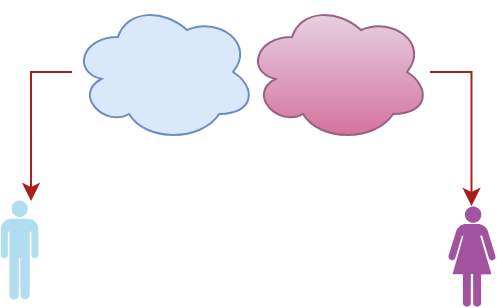<mxfile version="21.6.5" type="github">
  <diagram name="Page-1" id="DSNJk1sDNeXhhojT1zqg">
    <mxGraphModel dx="1086" dy="639" grid="0" gridSize="10" guides="1" tooltips="1" connect="1" arrows="1" fold="1" page="0" pageScale="1" pageWidth="1654" pageHeight="1169" math="0" shadow="0">
      <root>
        <mxCell id="0" />
        <mxCell id="1" parent="0" />
        <mxCell id="a-ZZTiDPr73fQLDbzU2f-1" value="" style="group" vertex="1" connectable="0" parent="1">
          <mxGeometry x="-311" y="158" width="128" height="149" as="geometry" />
        </mxCell>
        <mxCell id="u6F-oL4MK-kkUROPv7vQ-3" value="" style="verticalLabelPosition=bottom;html=1;fillColor=#b1ddf0;verticalAlign=top;align=center;pointerEvents=1;shape=mxgraph.cisco_safe.design.actor_2;strokeColor=#0000CC;strokeWidth=0;perimeterSpacing=0;shadow=0;" parent="a-ZZTiDPr73fQLDbzU2f-1" vertex="1">
          <mxGeometry y="99" width="19" height="50" as="geometry" />
        </mxCell>
        <mxCell id="u6F-oL4MK-kkUROPv7vQ-7" style="edgeStyle=orthogonalEdgeStyle;rounded=0;orthogonalLoop=1;jettySize=auto;html=1;entryX=0.817;entryY=0.01;entryDx=0;entryDy=0;entryPerimeter=0;strokeColor=#A8201A;fontColor=#143642;fillColor=#FAE5C7;" parent="a-ZZTiDPr73fQLDbzU2f-1" source="u6F-oL4MK-kkUROPv7vQ-4" target="u6F-oL4MK-kkUROPv7vQ-3" edge="1">
          <mxGeometry relative="1" as="geometry" />
        </mxCell>
        <mxCell id="u6F-oL4MK-kkUROPv7vQ-4" value="" style="ellipse;shape=cloud;whiteSpace=wrap;html=1;strokeColor=#6c8ebf;fillColor=#dae8fc;" parent="a-ZZTiDPr73fQLDbzU2f-1" vertex="1">
          <mxGeometry x="36" width="92" height="70" as="geometry" />
        </mxCell>
        <mxCell id="a-ZZTiDPr73fQLDbzU2f-3" value="" style="group" vertex="1" connectable="0" parent="1">
          <mxGeometry x="-188" y="158" width="124.5" height="152" as="geometry" />
        </mxCell>
        <mxCell id="u6F-oL4MK-kkUROPv7vQ-2" value="" style="verticalLabelPosition=bottom;html=1;fillColor=#A153A0;verticalAlign=top;align=center;pointerEvents=1;shape=mxgraph.cisco_safe.design.actor_1;strokeColor=#0000CC;fontColor=#143642;shadow=0;strokeWidth=0;perimeterSpacing=0;" parent="a-ZZTiDPr73fQLDbzU2f-3" vertex="1">
          <mxGeometry x="101" y="102" width="23.5" height="50" as="geometry" />
        </mxCell>
        <mxCell id="u6F-oL4MK-kkUROPv7vQ-10" style="edgeStyle=orthogonalEdgeStyle;rounded=0;orthogonalLoop=1;jettySize=auto;html=1;strokeColor=#A8201A;fontColor=#143642;fillColor=#FAE5C7;" parent="a-ZZTiDPr73fQLDbzU2f-3" source="u6F-oL4MK-kkUROPv7vQ-8" target="u6F-oL4MK-kkUROPv7vQ-2" edge="1">
          <mxGeometry relative="1" as="geometry" />
        </mxCell>
        <mxCell id="u6F-oL4MK-kkUROPv7vQ-8" value="" style="ellipse;shape=cloud;whiteSpace=wrap;html=1;strokeColor=#996185;fillColor=#e6d0de;gradientColor=#d5739d;" parent="a-ZZTiDPr73fQLDbzU2f-3" vertex="1">
          <mxGeometry width="92" height="70" as="geometry" />
        </mxCell>
      </root>
    </mxGraphModel>
  </diagram>
</mxfile>
